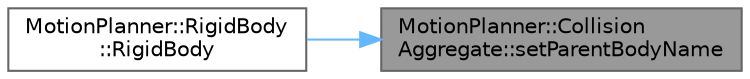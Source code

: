 digraph "MotionPlanner::CollisionAggregate::setParentBodyName"
{
 // LATEX_PDF_SIZE
  bgcolor="transparent";
  edge [fontname=Helvetica,fontsize=10,labelfontname=Helvetica,labelfontsize=10];
  node [fontname=Helvetica,fontsize=10,shape=box,height=0.2,width=0.4];
  rankdir="RL";
  Node1 [label="MotionPlanner::Collision\lAggregate::setParentBodyName",height=0.2,width=0.4,color="gray40", fillcolor="grey60", style="filled", fontcolor="black",tooltip=" "];
  Node1 -> Node2 [dir="back",color="steelblue1",style="solid"];
  Node2 [label="MotionPlanner::RigidBody\l::RigidBody",height=0.2,width=0.4,color="grey40", fillcolor="white", style="filled",URL="$class_motion_planner_1_1_rigid_body.html#ac7f7d8c4129b89b5713668f6d7fa1cda",tooltip=" "];
}
